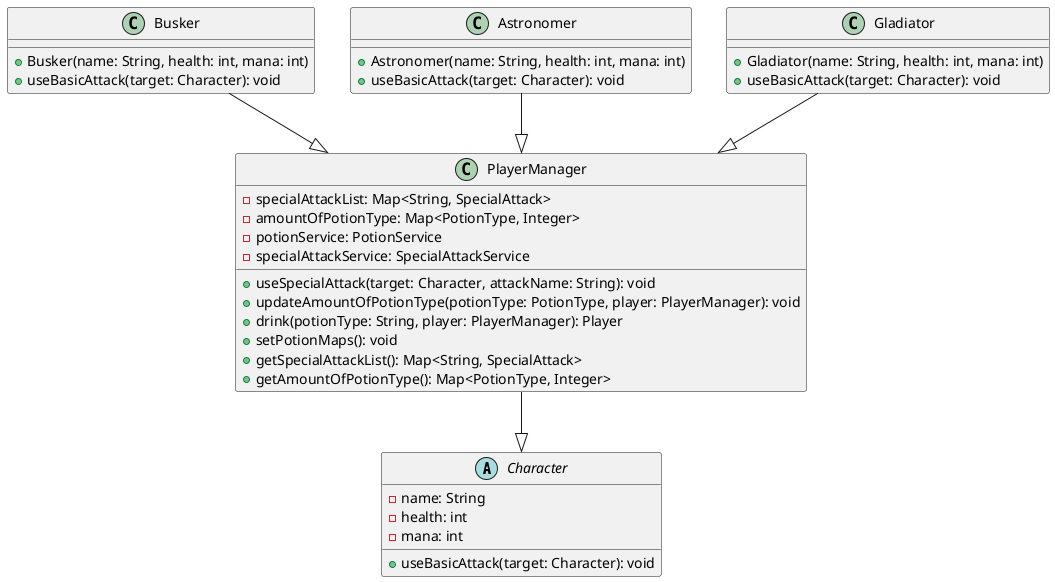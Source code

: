 @startuml

abstract class Character {
  - name: String
  - health: int
  - mana: int
  + useBasicAttack(target: Character): void
}

class PlayerManager {
  - specialAttackList: Map<String, SpecialAttack>
  - amountOfPotionType: Map<PotionType, Integer>
  - potionService: PotionService
  - specialAttackService: SpecialAttackService
  + useSpecialAttack(target: Character, attackName: String): void
  + updateAmountOfPotionType(potionType: PotionType, player: PlayerManager): void
  + drink(potionType: String, player: PlayerManager): Player
  + setPotionMaps(): void
  + getSpecialAttackList(): Map<String, SpecialAttack>
  + getAmountOfPotionType(): Map<PotionType, Integer>
}

class Busker {
  + Busker(name: String, health: int, mana: int)
  + useBasicAttack(target: Character): void
}

class Astronomer {
  + Astronomer(name: String, health: int, mana: int)
  + useBasicAttack(target: Character): void
}

class Gladiator {
  + Gladiator(name: String, health: int, mana: int)
  + useBasicAttack(target: Character): void
}

Busker --|> PlayerManager
Astronomer --|> PlayerManager
Gladiator --|> PlayerManager
PlayerManager --|> Character

@enduml

